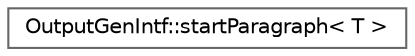 digraph "Graphical Class Hierarchy"
{
 // INTERACTIVE_SVG=YES
 // LATEX_PDF_SIZE
  bgcolor="transparent";
  edge [fontname=Helvetica,fontsize=10,labelfontname=Helvetica,labelfontsize=10];
  node [fontname=Helvetica,fontsize=10,shape=box,height=0.2,width=0.4];
  rankdir="LR";
  Node0 [label="OutputGenIntf::startParagraph\< T \>",height=0.2,width=0.4,color="grey40", fillcolor="white", style="filled",URL="$db/d4a/struct_output_gen_intf_1_1start_paragraph.html",tooltip=" "];
}
